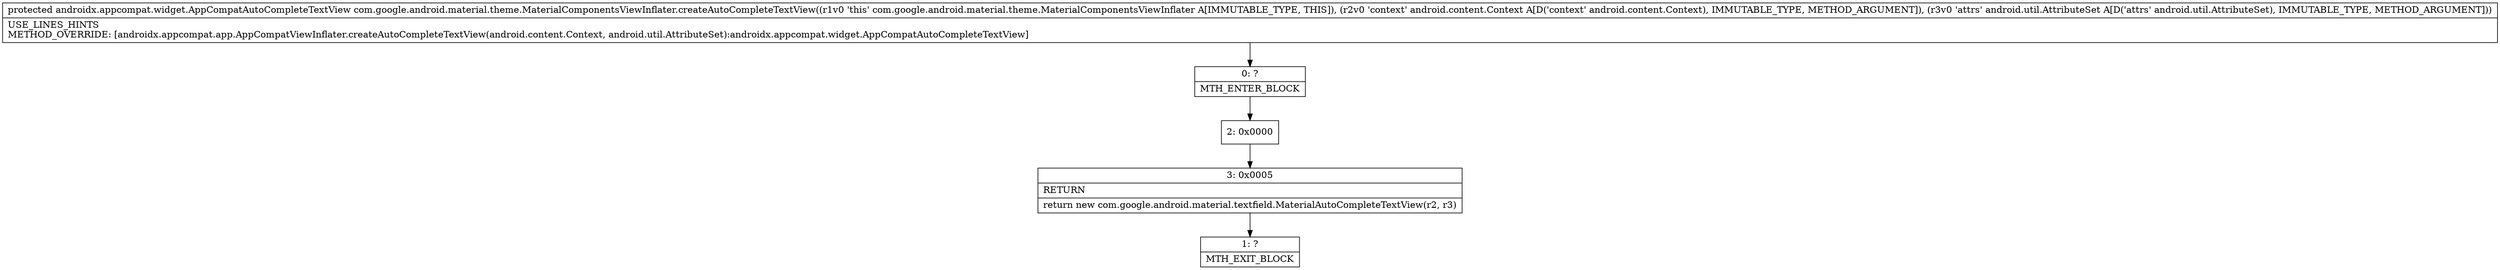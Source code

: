 digraph "CFG forcom.google.android.material.theme.MaterialComponentsViewInflater.createAutoCompleteTextView(Landroid\/content\/Context;Landroid\/util\/AttributeSet;)Landroidx\/appcompat\/widget\/AppCompatAutoCompleteTextView;" {
Node_0 [shape=record,label="{0\:\ ?|MTH_ENTER_BLOCK\l}"];
Node_2 [shape=record,label="{2\:\ 0x0000}"];
Node_3 [shape=record,label="{3\:\ 0x0005|RETURN\l|return new com.google.android.material.textfield.MaterialAutoCompleteTextView(r2, r3)\l}"];
Node_1 [shape=record,label="{1\:\ ?|MTH_EXIT_BLOCK\l}"];
MethodNode[shape=record,label="{protected androidx.appcompat.widget.AppCompatAutoCompleteTextView com.google.android.material.theme.MaterialComponentsViewInflater.createAutoCompleteTextView((r1v0 'this' com.google.android.material.theme.MaterialComponentsViewInflater A[IMMUTABLE_TYPE, THIS]), (r2v0 'context' android.content.Context A[D('context' android.content.Context), IMMUTABLE_TYPE, METHOD_ARGUMENT]), (r3v0 'attrs' android.util.AttributeSet A[D('attrs' android.util.AttributeSet), IMMUTABLE_TYPE, METHOD_ARGUMENT]))  | USE_LINES_HINTS\lMETHOD_OVERRIDE: [androidx.appcompat.app.AppCompatViewInflater.createAutoCompleteTextView(android.content.Context, android.util.AttributeSet):androidx.appcompat.widget.AppCompatAutoCompleteTextView]\l}"];
MethodNode -> Node_0;Node_0 -> Node_2;
Node_2 -> Node_3;
Node_3 -> Node_1;
}

